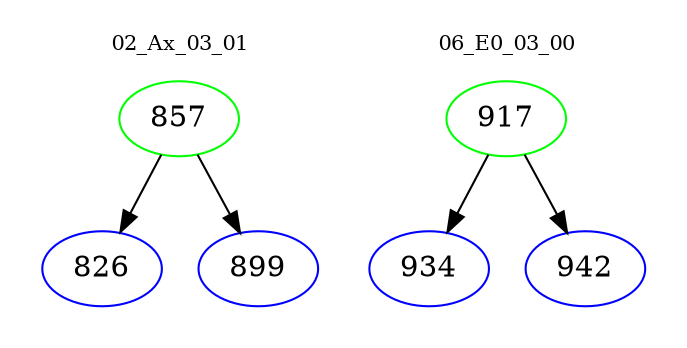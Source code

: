 digraph{
subgraph cluster_0 {
color = white
label = "02_Ax_03_01";
fontsize=10;
T0_857 [label="857", color="green"]
T0_857 -> T0_826 [color="black"]
T0_826 [label="826", color="blue"]
T0_857 -> T0_899 [color="black"]
T0_899 [label="899", color="blue"]
}
subgraph cluster_1 {
color = white
label = "06_E0_03_00";
fontsize=10;
T1_917 [label="917", color="green"]
T1_917 -> T1_934 [color="black"]
T1_934 [label="934", color="blue"]
T1_917 -> T1_942 [color="black"]
T1_942 [label="942", color="blue"]
}
}
